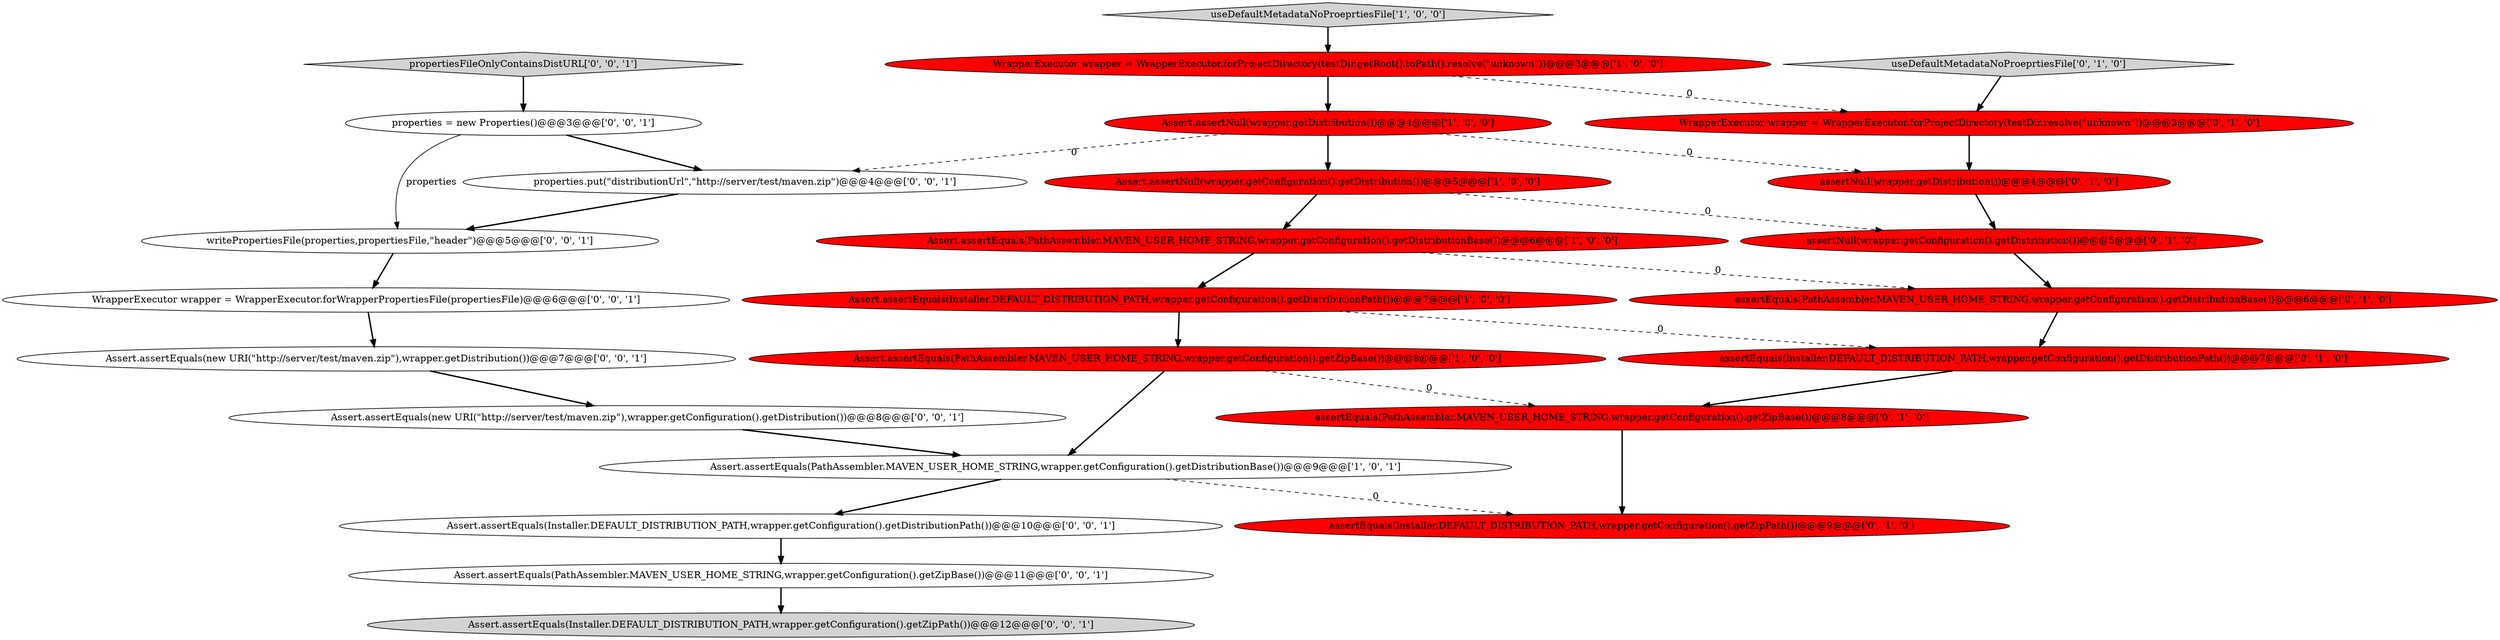 digraph {
23 [style = filled, label = "writePropertiesFile(properties,propertiesFile,\"header\")@@@5@@@['0', '0', '1']", fillcolor = white, shape = ellipse image = "AAA0AAABBB3BBB"];
6 [style = filled, label = "Assert.assertNull(wrapper.getDistribution())@@@4@@@['1', '0', '0']", fillcolor = red, shape = ellipse image = "AAA1AAABBB1BBB"];
19 [style = filled, label = "properties.put(\"distributionUrl\",\"http://server/test/maven.zip\")@@@4@@@['0', '0', '1']", fillcolor = white, shape = ellipse image = "AAA0AAABBB3BBB"];
4 [style = filled, label = "Assert.assertEquals(PathAssembler.MAVEN_USER_HOME_STRING,wrapper.getConfiguration().getDistributionBase())@@@6@@@['1', '0', '0']", fillcolor = red, shape = ellipse image = "AAA1AAABBB1BBB"];
0 [style = filled, label = "Assert.assertEquals(PathAssembler.MAVEN_USER_HOME_STRING,wrapper.getConfiguration().getDistributionBase())@@@9@@@['1', '0', '1']", fillcolor = white, shape = ellipse image = "AAA0AAABBB1BBB"];
24 [style = filled, label = "Assert.assertEquals(Installer.DEFAULT_DISTRIBUTION_PATH,wrapper.getConfiguration().getDistributionPath())@@@10@@@['0', '0', '1']", fillcolor = white, shape = ellipse image = "AAA0AAABBB3BBB"];
12 [style = filled, label = "WrapperExecutor wrapper = WrapperExecutor.forProjectDirectory(testDir.resolve(\"unknown\"))@@@3@@@['0', '1', '0']", fillcolor = red, shape = ellipse image = "AAA1AAABBB2BBB"];
20 [style = filled, label = "Assert.assertEquals(new URI(\"http://server/test/maven.zip\"),wrapper.getDistribution())@@@7@@@['0', '0', '1']", fillcolor = white, shape = ellipse image = "AAA0AAABBB3BBB"];
18 [style = filled, label = "properties = new Properties()@@@3@@@['0', '0', '1']", fillcolor = white, shape = ellipse image = "AAA0AAABBB3BBB"];
25 [style = filled, label = "propertiesFileOnlyContainsDistURL['0', '0', '1']", fillcolor = lightgray, shape = diamond image = "AAA0AAABBB3BBB"];
11 [style = filled, label = "assertEquals(Installer.DEFAULT_DISTRIBUTION_PATH,wrapper.getConfiguration().getZipPath())@@@9@@@['0', '1', '0']", fillcolor = red, shape = ellipse image = "AAA1AAABBB2BBB"];
3 [style = filled, label = "Assert.assertNull(wrapper.getConfiguration().getDistribution())@@@5@@@['1', '0', '0']", fillcolor = red, shape = ellipse image = "AAA1AAABBB1BBB"];
8 [style = filled, label = "assertNull(wrapper.getConfiguration().getDistribution())@@@5@@@['0', '1', '0']", fillcolor = red, shape = ellipse image = "AAA1AAABBB2BBB"];
15 [style = filled, label = "assertNull(wrapper.getDistribution())@@@4@@@['0', '1', '0']", fillcolor = red, shape = ellipse image = "AAA1AAABBB2BBB"];
1 [style = filled, label = "Assert.assertEquals(PathAssembler.MAVEN_USER_HOME_STRING,wrapper.getConfiguration().getZipBase())@@@8@@@['1', '0', '0']", fillcolor = red, shape = ellipse image = "AAA1AAABBB1BBB"];
5 [style = filled, label = "useDefaultMetadataNoProeprtiesFile['1', '0', '0']", fillcolor = lightgray, shape = diamond image = "AAA0AAABBB1BBB"];
17 [style = filled, label = "WrapperExecutor wrapper = WrapperExecutor.forWrapperPropertiesFile(propertiesFile)@@@6@@@['0', '0', '1']", fillcolor = white, shape = ellipse image = "AAA0AAABBB3BBB"];
2 [style = filled, label = "WrapperExecutor wrapper = WrapperExecutor.forProjectDirectory(testDir.getRoot().toPath().resolve(\"unknown\"))@@@3@@@['1', '0', '0']", fillcolor = red, shape = ellipse image = "AAA1AAABBB1BBB"];
22 [style = filled, label = "Assert.assertEquals(Installer.DEFAULT_DISTRIBUTION_PATH,wrapper.getConfiguration().getZipPath())@@@12@@@['0', '0', '1']", fillcolor = lightgray, shape = ellipse image = "AAA0AAABBB3BBB"];
10 [style = filled, label = "assertEquals(PathAssembler.MAVEN_USER_HOME_STRING,wrapper.getConfiguration().getDistributionBase())@@@6@@@['0', '1', '0']", fillcolor = red, shape = ellipse image = "AAA1AAABBB2BBB"];
9 [style = filled, label = "assertEquals(Installer.DEFAULT_DISTRIBUTION_PATH,wrapper.getConfiguration().getDistributionPath())@@@7@@@['0', '1', '0']", fillcolor = red, shape = ellipse image = "AAA1AAABBB2BBB"];
13 [style = filled, label = "useDefaultMetadataNoProeprtiesFile['0', '1', '0']", fillcolor = lightgray, shape = diamond image = "AAA0AAABBB2BBB"];
16 [style = filled, label = "Assert.assertEquals(new URI(\"http://server/test/maven.zip\"),wrapper.getConfiguration().getDistribution())@@@8@@@['0', '0', '1']", fillcolor = white, shape = ellipse image = "AAA0AAABBB3BBB"];
14 [style = filled, label = "assertEquals(PathAssembler.MAVEN_USER_HOME_STRING,wrapper.getConfiguration().getZipBase())@@@8@@@['0', '1', '0']", fillcolor = red, shape = ellipse image = "AAA1AAABBB2BBB"];
21 [style = filled, label = "Assert.assertEquals(PathAssembler.MAVEN_USER_HOME_STRING,wrapper.getConfiguration().getZipBase())@@@11@@@['0', '0', '1']", fillcolor = white, shape = ellipse image = "AAA0AAABBB3BBB"];
7 [style = filled, label = "Assert.assertEquals(Installer.DEFAULT_DISTRIBUTION_PATH,wrapper.getConfiguration().getDistributionPath())@@@7@@@['1', '0', '0']", fillcolor = red, shape = ellipse image = "AAA1AAABBB1BBB"];
6->3 [style = bold, label=""];
8->10 [style = bold, label=""];
16->0 [style = bold, label=""];
7->1 [style = bold, label=""];
1->14 [style = dashed, label="0"];
2->6 [style = bold, label=""];
12->15 [style = bold, label=""];
25->18 [style = bold, label=""];
18->19 [style = bold, label=""];
0->11 [style = dashed, label="0"];
1->0 [style = bold, label=""];
3->4 [style = bold, label=""];
4->7 [style = bold, label=""];
2->12 [style = dashed, label="0"];
5->2 [style = bold, label=""];
13->12 [style = bold, label=""];
20->16 [style = bold, label=""];
24->21 [style = bold, label=""];
6->15 [style = dashed, label="0"];
21->22 [style = bold, label=""];
7->9 [style = dashed, label="0"];
19->23 [style = bold, label=""];
0->24 [style = bold, label=""];
6->19 [style = dashed, label="0"];
9->14 [style = bold, label=""];
3->8 [style = dashed, label="0"];
23->17 [style = bold, label=""];
10->9 [style = bold, label=""];
4->10 [style = dashed, label="0"];
14->11 [style = bold, label=""];
15->8 [style = bold, label=""];
18->23 [style = solid, label="properties"];
17->20 [style = bold, label=""];
}
